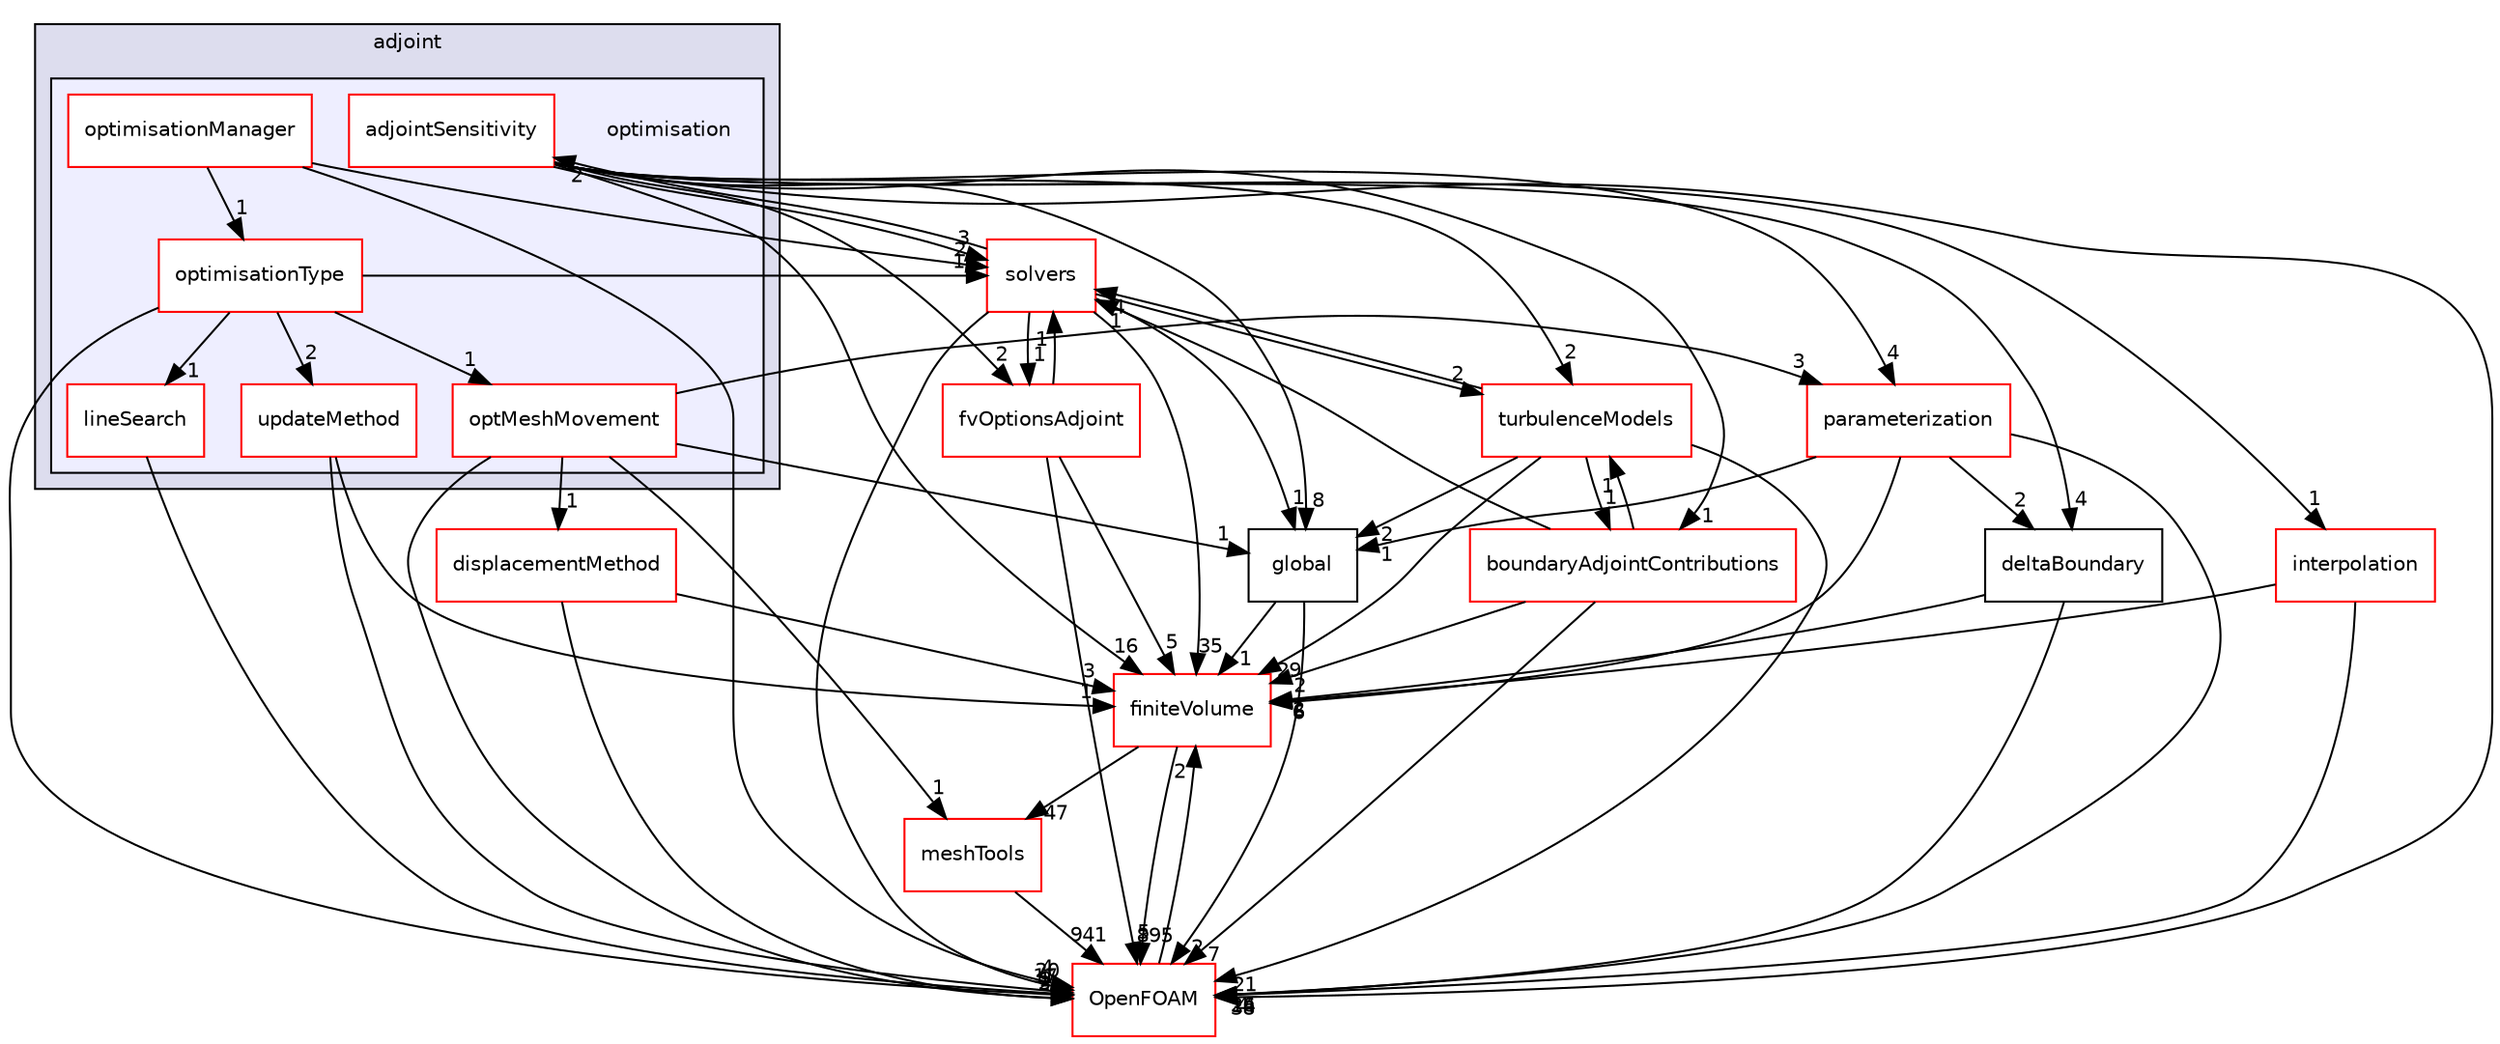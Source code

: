 digraph "src/optimisation/adjointOptimisation/adjoint/optimisation" {
  bgcolor=transparent;
  compound=true
  node [ fontsize="10", fontname="Helvetica"];
  edge [ labelfontsize="10", labelfontname="Helvetica"];
  subgraph clusterdir_ec068ce9daa9333922b6d138eb1e178a {
    graph [ bgcolor="#ddddee", pencolor="black", label="adjoint" fontname="Helvetica", fontsize="10", URL="dir_ec068ce9daa9333922b6d138eb1e178a.html"]
  subgraph clusterdir_4c08a66c3363b1709c4529c1c6cd2d18 {
    graph [ bgcolor="#eeeeff", pencolor="black", label="" URL="dir_4c08a66c3363b1709c4529c1c6cd2d18.html"];
    dir_4c08a66c3363b1709c4529c1c6cd2d18 [shape=plaintext label="optimisation"];
    dir_dbddc55ddf5981e932e9ab5e5ca01d5b [shape=box label="adjointSensitivity" color="red" fillcolor="white" style="filled" URL="dir_dbddc55ddf5981e932e9ab5e5ca01d5b.html"];
    dir_94bdc59c3d8ff9322af9116bfe52aa58 [shape=box label="lineSearch" color="red" fillcolor="white" style="filled" URL="dir_94bdc59c3d8ff9322af9116bfe52aa58.html"];
    dir_a342ead83134a905537b901095fdb3a8 [shape=box label="optimisationManager" color="red" fillcolor="white" style="filled" URL="dir_a342ead83134a905537b901095fdb3a8.html"];
    dir_19e34cb36dea7172b6a3886d458a6c63 [shape=box label="optimisationType" color="red" fillcolor="white" style="filled" URL="dir_19e34cb36dea7172b6a3886d458a6c63.html"];
    dir_f33cf6d3df2df90519c8bae008080c01 [shape=box label="optMeshMovement" color="red" fillcolor="white" style="filled" URL="dir_f33cf6d3df2df90519c8bae008080c01.html"];
    dir_442e213e33281933d117f57865442da6 [shape=box label="updateMethod" color="red" fillcolor="white" style="filled" URL="dir_442e213e33281933d117f57865442da6.html"];
  }
  }
  dir_9bd15774b555cf7259a6fa18f99fe99b [shape=box label="finiteVolume" color="red" URL="dir_9bd15774b555cf7259a6fa18f99fe99b.html"];
  dir_f1ea2e00111d8324be054b4e32e6ee53 [shape=box label="solvers" color="red" URL="dir_f1ea2e00111d8324be054b4e32e6ee53.html"];
  dir_36c1c593bb5d5a705c176492dbdd0852 [shape=box label="displacementMethod" color="red" URL="dir_36c1c593bb5d5a705c176492dbdd0852.html"];
  dir_ae30ad0bef50cf391b24c614251bb9fd [shape=box label="meshTools" color="red" URL="dir_ae30ad0bef50cf391b24c614251bb9fd.html"];
  dir_65c5a1cbdce3964d4a2bd5a2c0168e6b [shape=box label="turbulenceModels" color="red" URL="dir_65c5a1cbdce3964d4a2bd5a2c0168e6b.html"];
  dir_82b349c0e8ea4c9c5c625d4e54cb5790 [shape=box label="fvOptionsAdjoint" color="red" URL="dir_82b349c0e8ea4c9c5c625d4e54cb5790.html"];
  dir_3c0395a0b3704d24024ddd387bcbaf66 [shape=box label="boundaryAdjointContributions" color="red" URL="dir_3c0395a0b3704d24024ddd387bcbaf66.html"];
  dir_b2bffebd305523ae74de52534349e8c7 [shape=box label="deltaBoundary" URL="dir_b2bffebd305523ae74de52534349e8c7.html"];
  dir_b99de617d441e60a7bad4cdf0a5e480b [shape=box label="parameterization" color="red" URL="dir_b99de617d441e60a7bad4cdf0a5e480b.html"];
  dir_c5473ff19b20e6ec4dfe5c310b3778a8 [shape=box label="OpenFOAM" color="red" URL="dir_c5473ff19b20e6ec4dfe5c310b3778a8.html"];
  dir_dd56dc4c5f6c51768e20e60d3fce2a94 [shape=box label="global" URL="dir_dd56dc4c5f6c51768e20e60d3fce2a94.html"];
  dir_61ddb358d70af38fb50f12bddb113391 [shape=box label="interpolation" color="red" URL="dir_61ddb358d70af38fb50f12bddb113391.html"];
  dir_9bd15774b555cf7259a6fa18f99fe99b->dir_ae30ad0bef50cf391b24c614251bb9fd [headlabel="47", labeldistance=1.5 headhref="dir_000814_001949.html"];
  dir_9bd15774b555cf7259a6fa18f99fe99b->dir_c5473ff19b20e6ec4dfe5c310b3778a8 [headlabel="895", labeldistance=1.5 headhref="dir_000814_002151.html"];
  dir_f1ea2e00111d8324be054b4e32e6ee53->dir_9bd15774b555cf7259a6fa18f99fe99b [headlabel="35", labeldistance=1.5 headhref="dir_002894_000814.html"];
  dir_f1ea2e00111d8324be054b4e32e6ee53->dir_dbddc55ddf5981e932e9ab5e5ca01d5b [headlabel="2", labeldistance=1.5 headhref="dir_002894_002835.html"];
  dir_f1ea2e00111d8324be054b4e32e6ee53->dir_65c5a1cbdce3964d4a2bd5a2c0168e6b [headlabel="2", labeldistance=1.5 headhref="dir_002894_000532.html"];
  dir_f1ea2e00111d8324be054b4e32e6ee53->dir_82b349c0e8ea4c9c5c625d4e54cb5790 [headlabel="1", labeldistance=1.5 headhref="dir_002894_002816.html"];
  dir_f1ea2e00111d8324be054b4e32e6ee53->dir_c5473ff19b20e6ec4dfe5c310b3778a8 [headlabel="20", labeldistance=1.5 headhref="dir_002894_002151.html"];
  dir_f1ea2e00111d8324be054b4e32e6ee53->dir_dd56dc4c5f6c51768e20e60d3fce2a94 [headlabel="1", labeldistance=1.5 headhref="dir_002894_002819.html"];
  dir_36c1c593bb5d5a705c176492dbdd0852->dir_9bd15774b555cf7259a6fa18f99fe99b [headlabel="3", labeldistance=1.5 headhref="dir_002798_000814.html"];
  dir_36c1c593bb5d5a705c176492dbdd0852->dir_c5473ff19b20e6ec4dfe5c310b3778a8 [headlabel="2", labeldistance=1.5 headhref="dir_002798_002151.html"];
  dir_ae30ad0bef50cf391b24c614251bb9fd->dir_c5473ff19b20e6ec4dfe5c310b3778a8 [headlabel="941", labeldistance=1.5 headhref="dir_001949_002151.html"];
  dir_442e213e33281933d117f57865442da6->dir_9bd15774b555cf7259a6fa18f99fe99b [headlabel="1", labeldistance=1.5 headhref="dir_002872_000814.html"];
  dir_442e213e33281933d117f57865442da6->dir_c5473ff19b20e6ec4dfe5c310b3778a8 [headlabel="17", labeldistance=1.5 headhref="dir_002872_002151.html"];
  dir_94bdc59c3d8ff9322af9116bfe52aa58->dir_c5473ff19b20e6ec4dfe5c310b3778a8 [headlabel="9", labeldistance=1.5 headhref="dir_002851_002151.html"];
  dir_19e34cb36dea7172b6a3886d458a6c63->dir_f1ea2e00111d8324be054b4e32e6ee53 [headlabel="1", labeldistance=1.5 headhref="dir_002862_002894.html"];
  dir_19e34cb36dea7172b6a3886d458a6c63->dir_442e213e33281933d117f57865442da6 [headlabel="2", labeldistance=1.5 headhref="dir_002862_002872.html"];
  dir_19e34cb36dea7172b6a3886d458a6c63->dir_94bdc59c3d8ff9322af9116bfe52aa58 [headlabel="1", labeldistance=1.5 headhref="dir_002862_002851.html"];
  dir_19e34cb36dea7172b6a3886d458a6c63->dir_c5473ff19b20e6ec4dfe5c310b3778a8 [headlabel="1", labeldistance=1.5 headhref="dir_002862_002151.html"];
  dir_19e34cb36dea7172b6a3886d458a6c63->dir_f33cf6d3df2df90519c8bae008080c01 [headlabel="1", labeldistance=1.5 headhref="dir_002862_002866.html"];
  dir_dbddc55ddf5981e932e9ab5e5ca01d5b->dir_9bd15774b555cf7259a6fa18f99fe99b [headlabel="16", labeldistance=1.5 headhref="dir_002835_000814.html"];
  dir_dbddc55ddf5981e932e9ab5e5ca01d5b->dir_f1ea2e00111d8324be054b4e32e6ee53 [headlabel="3", labeldistance=1.5 headhref="dir_002835_002894.html"];
  dir_dbddc55ddf5981e932e9ab5e5ca01d5b->dir_65c5a1cbdce3964d4a2bd5a2c0168e6b [headlabel="2", labeldistance=1.5 headhref="dir_002835_000532.html"];
  dir_dbddc55ddf5981e932e9ab5e5ca01d5b->dir_82b349c0e8ea4c9c5c625d4e54cb5790 [headlabel="2", labeldistance=1.5 headhref="dir_002835_002816.html"];
  dir_dbddc55ddf5981e932e9ab5e5ca01d5b->dir_3c0395a0b3704d24024ddd387bcbaf66 [headlabel="1", labeldistance=1.5 headhref="dir_002835_002794.html"];
  dir_dbddc55ddf5981e932e9ab5e5ca01d5b->dir_b2bffebd305523ae74de52534349e8c7 [headlabel="4", labeldistance=1.5 headhref="dir_002835_002797.html"];
  dir_dbddc55ddf5981e932e9ab5e5ca01d5b->dir_b99de617d441e60a7bad4cdf0a5e480b [headlabel="4", labeldistance=1.5 headhref="dir_002835_002883.html"];
  dir_dbddc55ddf5981e932e9ab5e5ca01d5b->dir_c5473ff19b20e6ec4dfe5c310b3778a8 [headlabel="38", labeldistance=1.5 headhref="dir_002835_002151.html"];
  dir_dbddc55ddf5981e932e9ab5e5ca01d5b->dir_dd56dc4c5f6c51768e20e60d3fce2a94 [headlabel="8", labeldistance=1.5 headhref="dir_002835_002819.html"];
  dir_dbddc55ddf5981e932e9ab5e5ca01d5b->dir_61ddb358d70af38fb50f12bddb113391 [headlabel="1", labeldistance=1.5 headhref="dir_002835_002820.html"];
  dir_65c5a1cbdce3964d4a2bd5a2c0168e6b->dir_9bd15774b555cf7259a6fa18f99fe99b [headlabel="29", labeldistance=1.5 headhref="dir_000532_000814.html"];
  dir_65c5a1cbdce3964d4a2bd5a2c0168e6b->dir_f1ea2e00111d8324be054b4e32e6ee53 [headlabel="4", labeldistance=1.5 headhref="dir_000532_002894.html"];
  dir_65c5a1cbdce3964d4a2bd5a2c0168e6b->dir_3c0395a0b3704d24024ddd387bcbaf66 [headlabel="1", labeldistance=1.5 headhref="dir_000532_002794.html"];
  dir_65c5a1cbdce3964d4a2bd5a2c0168e6b->dir_c5473ff19b20e6ec4dfe5c310b3778a8 [headlabel="21", labeldistance=1.5 headhref="dir_000532_002151.html"];
  dir_65c5a1cbdce3964d4a2bd5a2c0168e6b->dir_dd56dc4c5f6c51768e20e60d3fce2a94 [headlabel="2", labeldistance=1.5 headhref="dir_000532_002819.html"];
  dir_3c0395a0b3704d24024ddd387bcbaf66->dir_9bd15774b555cf7259a6fa18f99fe99b [headlabel="2", labeldistance=1.5 headhref="dir_002794_000814.html"];
  dir_3c0395a0b3704d24024ddd387bcbaf66->dir_f1ea2e00111d8324be054b4e32e6ee53 [headlabel="1", labeldistance=1.5 headhref="dir_002794_002894.html"];
  dir_3c0395a0b3704d24024ddd387bcbaf66->dir_65c5a1cbdce3964d4a2bd5a2c0168e6b [headlabel="1", labeldistance=1.5 headhref="dir_002794_000532.html"];
  dir_3c0395a0b3704d24024ddd387bcbaf66->dir_c5473ff19b20e6ec4dfe5c310b3778a8 [headlabel="7", labeldistance=1.5 headhref="dir_002794_002151.html"];
  dir_82b349c0e8ea4c9c5c625d4e54cb5790->dir_9bd15774b555cf7259a6fa18f99fe99b [headlabel="5", labeldistance=1.5 headhref="dir_002816_000814.html"];
  dir_82b349c0e8ea4c9c5c625d4e54cb5790->dir_f1ea2e00111d8324be054b4e32e6ee53 [headlabel="1", labeldistance=1.5 headhref="dir_002816_002894.html"];
  dir_82b349c0e8ea4c9c5c625d4e54cb5790->dir_c5473ff19b20e6ec4dfe5c310b3778a8 [headlabel="5", labeldistance=1.5 headhref="dir_002816_002151.html"];
  dir_b2bffebd305523ae74de52534349e8c7->dir_9bd15774b555cf7259a6fa18f99fe99b [headlabel="2", labeldistance=1.5 headhref="dir_002797_000814.html"];
  dir_b2bffebd305523ae74de52534349e8c7->dir_c5473ff19b20e6ec4dfe5c310b3778a8 [headlabel="4", labeldistance=1.5 headhref="dir_002797_002151.html"];
  dir_b99de617d441e60a7bad4cdf0a5e480b->dir_9bd15774b555cf7259a6fa18f99fe99b [headlabel="6", labeldistance=1.5 headhref="dir_002883_000814.html"];
  dir_b99de617d441e60a7bad4cdf0a5e480b->dir_b2bffebd305523ae74de52534349e8c7 [headlabel="2", labeldistance=1.5 headhref="dir_002883_002797.html"];
  dir_b99de617d441e60a7bad4cdf0a5e480b->dir_c5473ff19b20e6ec4dfe5c310b3778a8 [headlabel="26", labeldistance=1.5 headhref="dir_002883_002151.html"];
  dir_b99de617d441e60a7bad4cdf0a5e480b->dir_dd56dc4c5f6c51768e20e60d3fce2a94 [headlabel="1", labeldistance=1.5 headhref="dir_002883_002819.html"];
  dir_c5473ff19b20e6ec4dfe5c310b3778a8->dir_9bd15774b555cf7259a6fa18f99fe99b [headlabel="2", labeldistance=1.5 headhref="dir_002151_000814.html"];
  dir_dd56dc4c5f6c51768e20e60d3fce2a94->dir_9bd15774b555cf7259a6fa18f99fe99b [headlabel="1", labeldistance=1.5 headhref="dir_002819_000814.html"];
  dir_dd56dc4c5f6c51768e20e60d3fce2a94->dir_c5473ff19b20e6ec4dfe5c310b3778a8 [headlabel="2", labeldistance=1.5 headhref="dir_002819_002151.html"];
  dir_f33cf6d3df2df90519c8bae008080c01->dir_36c1c593bb5d5a705c176492dbdd0852 [headlabel="1", labeldistance=1.5 headhref="dir_002866_002798.html"];
  dir_f33cf6d3df2df90519c8bae008080c01->dir_ae30ad0bef50cf391b24c614251bb9fd [headlabel="1", labeldistance=1.5 headhref="dir_002866_001949.html"];
  dir_f33cf6d3df2df90519c8bae008080c01->dir_b99de617d441e60a7bad4cdf0a5e480b [headlabel="3", labeldistance=1.5 headhref="dir_002866_002883.html"];
  dir_f33cf6d3df2df90519c8bae008080c01->dir_c5473ff19b20e6ec4dfe5c310b3778a8 [headlabel="3", labeldistance=1.5 headhref="dir_002866_002151.html"];
  dir_f33cf6d3df2df90519c8bae008080c01->dir_dd56dc4c5f6c51768e20e60d3fce2a94 [headlabel="1", labeldistance=1.5 headhref="dir_002866_002819.html"];
  dir_61ddb358d70af38fb50f12bddb113391->dir_9bd15774b555cf7259a6fa18f99fe99b [headlabel="6", labeldistance=1.5 headhref="dir_002820_000814.html"];
  dir_61ddb358d70af38fb50f12bddb113391->dir_c5473ff19b20e6ec4dfe5c310b3778a8 [headlabel="14", labeldistance=1.5 headhref="dir_002820_002151.html"];
  dir_a342ead83134a905537b901095fdb3a8->dir_f1ea2e00111d8324be054b4e32e6ee53 [headlabel="2", labeldistance=1.5 headhref="dir_002858_002894.html"];
  dir_a342ead83134a905537b901095fdb3a8->dir_19e34cb36dea7172b6a3886d458a6c63 [headlabel="1", labeldistance=1.5 headhref="dir_002858_002862.html"];
  dir_a342ead83134a905537b901095fdb3a8->dir_c5473ff19b20e6ec4dfe5c310b3778a8 [headlabel="4", labeldistance=1.5 headhref="dir_002858_002151.html"];
}
